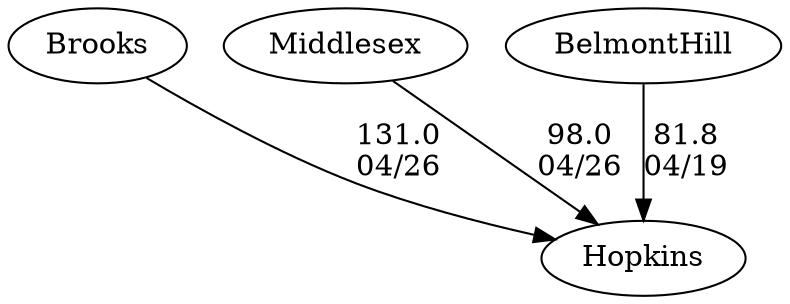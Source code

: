 digraph boys5foursHopkins {Brooks [URL="boys5foursHopkinsBrooks.html"];Hopkins [URL="boys5foursHopkinsHopkins.html"];Middlesex [URL="boys5foursHopkinsMiddlesex.html"];BelmontHill [URL="boys5foursHopkinsBelmontHill.html"];Brooks -> Hopkins[label="131.0
04/26", weight="-31", tooltip="NEIRA Boys & Girls Fours,Brooks vs. CRLS, Hopkins, Middlesex and NMH			
Distance: 1500 Conditions: Occasional rain and 10-12 mph cross headwind for first 1000 meters with choppy waters; wind and chop diminished in last 500. Conditions improved somewhat for the later races. Race order 5-1-2-3-4 Comments: Girls second boat event was a dead heat for 1st - even the finish line camera was inconclusive. Thanks to all crews for taking a risk on the weather and making the trip to Brooks for a good afternoon of racing. Thanks for the great cooperation of all crews and especially the coxswains in a 5-lane floating start.
None", URL="https://www.row2k.com/results/resultspage.cfm?UID=168B5F55B689601CCC0CC8B65FAE5BAC&cat=5", random="random"]; 
Middlesex -> Hopkins[label="98.0
04/26", weight="2", tooltip="NEIRA Boys & Girls Fours,Brooks vs. CRLS, Hopkins, Middlesex and NMH			
Distance: 1500 Conditions: Occasional rain and 10-12 mph cross headwind for first 1000 meters with choppy waters; wind and chop diminished in last 500. Conditions improved somewhat for the later races. Race order 5-1-2-3-4 Comments: Girls second boat event was a dead heat for 1st - even the finish line camera was inconclusive. Thanks to all crews for taking a risk on the weather and making the trip to Brooks for a good afternoon of racing. Thanks for the great cooperation of all crews and especially the coxswains in a 5-lane floating start.
None", URL="https://www.row2k.com/results/resultspage.cfm?UID=168B5F55B689601CCC0CC8B65FAE5BAC&cat=5", random="random"]; 
BelmontHill -> Hopkins[label="81.8
04/19", weight="19", tooltip="NEIRA Boys , Pomfret v. Belmont Hill, Hopkins, Northfield Mount Hermon, St. Mary's			
Distance: 1500 Conditions: Consistent crossing tailwind (~7-13MPH), with occasional stronger gusts. Light chop after the first 500M. Comments: Tailwinds increased somewhat during the course of racing. Order of boys races: B4, B3, B2, B1, B6, B5. (B5 and B6 were a mix of novice and JV rowers).
None", URL="https://www.row2k.com/results/resultspage.cfm?UID=C1846FF4D524939343D2F034713639A4&cat=1", random="random"]}
